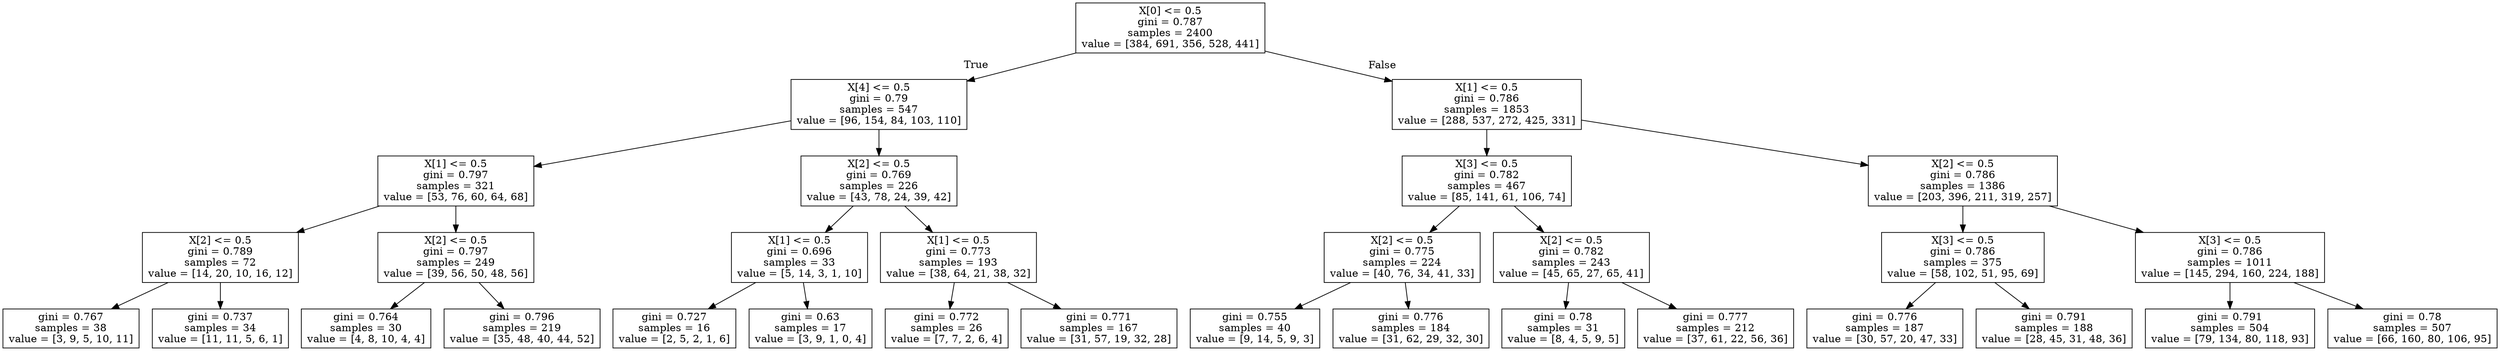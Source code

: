 digraph Tree {
node [shape=box] ;
0 [label="X[0] <= 0.5\ngini = 0.787\nsamples = 2400\nvalue = [384, 691, 356, 528, 441]"] ;
1 [label="X[4] <= 0.5\ngini = 0.79\nsamples = 547\nvalue = [96, 154, 84, 103, 110]"] ;
0 -> 1 [labeldistance=2.5, labelangle=45, headlabel="True"] ;
2 [label="X[1] <= 0.5\ngini = 0.797\nsamples = 321\nvalue = [53, 76, 60, 64, 68]"] ;
1 -> 2 ;
3 [label="X[2] <= 0.5\ngini = 0.789\nsamples = 72\nvalue = [14, 20, 10, 16, 12]"] ;
2 -> 3 ;
4 [label="gini = 0.767\nsamples = 38\nvalue = [3, 9, 5, 10, 11]"] ;
3 -> 4 ;
5 [label="gini = 0.737\nsamples = 34\nvalue = [11, 11, 5, 6, 1]"] ;
3 -> 5 ;
6 [label="X[2] <= 0.5\ngini = 0.797\nsamples = 249\nvalue = [39, 56, 50, 48, 56]"] ;
2 -> 6 ;
7 [label="gini = 0.764\nsamples = 30\nvalue = [4, 8, 10, 4, 4]"] ;
6 -> 7 ;
8 [label="gini = 0.796\nsamples = 219\nvalue = [35, 48, 40, 44, 52]"] ;
6 -> 8 ;
9 [label="X[2] <= 0.5\ngini = 0.769\nsamples = 226\nvalue = [43, 78, 24, 39, 42]"] ;
1 -> 9 ;
10 [label="X[1] <= 0.5\ngini = 0.696\nsamples = 33\nvalue = [5, 14, 3, 1, 10]"] ;
9 -> 10 ;
11 [label="gini = 0.727\nsamples = 16\nvalue = [2, 5, 2, 1, 6]"] ;
10 -> 11 ;
12 [label="gini = 0.63\nsamples = 17\nvalue = [3, 9, 1, 0, 4]"] ;
10 -> 12 ;
13 [label="X[1] <= 0.5\ngini = 0.773\nsamples = 193\nvalue = [38, 64, 21, 38, 32]"] ;
9 -> 13 ;
14 [label="gini = 0.772\nsamples = 26\nvalue = [7, 7, 2, 6, 4]"] ;
13 -> 14 ;
15 [label="gini = 0.771\nsamples = 167\nvalue = [31, 57, 19, 32, 28]"] ;
13 -> 15 ;
16 [label="X[1] <= 0.5\ngini = 0.786\nsamples = 1853\nvalue = [288, 537, 272, 425, 331]"] ;
0 -> 16 [labeldistance=2.5, labelangle=-45, headlabel="False"] ;
17 [label="X[3] <= 0.5\ngini = 0.782\nsamples = 467\nvalue = [85, 141, 61, 106, 74]"] ;
16 -> 17 ;
18 [label="X[2] <= 0.5\ngini = 0.775\nsamples = 224\nvalue = [40, 76, 34, 41, 33]"] ;
17 -> 18 ;
19 [label="gini = 0.755\nsamples = 40\nvalue = [9, 14, 5, 9, 3]"] ;
18 -> 19 ;
20 [label="gini = 0.776\nsamples = 184\nvalue = [31, 62, 29, 32, 30]"] ;
18 -> 20 ;
21 [label="X[2] <= 0.5\ngini = 0.782\nsamples = 243\nvalue = [45, 65, 27, 65, 41]"] ;
17 -> 21 ;
22 [label="gini = 0.78\nsamples = 31\nvalue = [8, 4, 5, 9, 5]"] ;
21 -> 22 ;
23 [label="gini = 0.777\nsamples = 212\nvalue = [37, 61, 22, 56, 36]"] ;
21 -> 23 ;
24 [label="X[2] <= 0.5\ngini = 0.786\nsamples = 1386\nvalue = [203, 396, 211, 319, 257]"] ;
16 -> 24 ;
25 [label="X[3] <= 0.5\ngini = 0.786\nsamples = 375\nvalue = [58, 102, 51, 95, 69]"] ;
24 -> 25 ;
26 [label="gini = 0.776\nsamples = 187\nvalue = [30, 57, 20, 47, 33]"] ;
25 -> 26 ;
27 [label="gini = 0.791\nsamples = 188\nvalue = [28, 45, 31, 48, 36]"] ;
25 -> 27 ;
28 [label="X[3] <= 0.5\ngini = 0.786\nsamples = 1011\nvalue = [145, 294, 160, 224, 188]"] ;
24 -> 28 ;
29 [label="gini = 0.791\nsamples = 504\nvalue = [79, 134, 80, 118, 93]"] ;
28 -> 29 ;
30 [label="gini = 0.78\nsamples = 507\nvalue = [66, 160, 80, 106, 95]"] ;
28 -> 30 ;
}